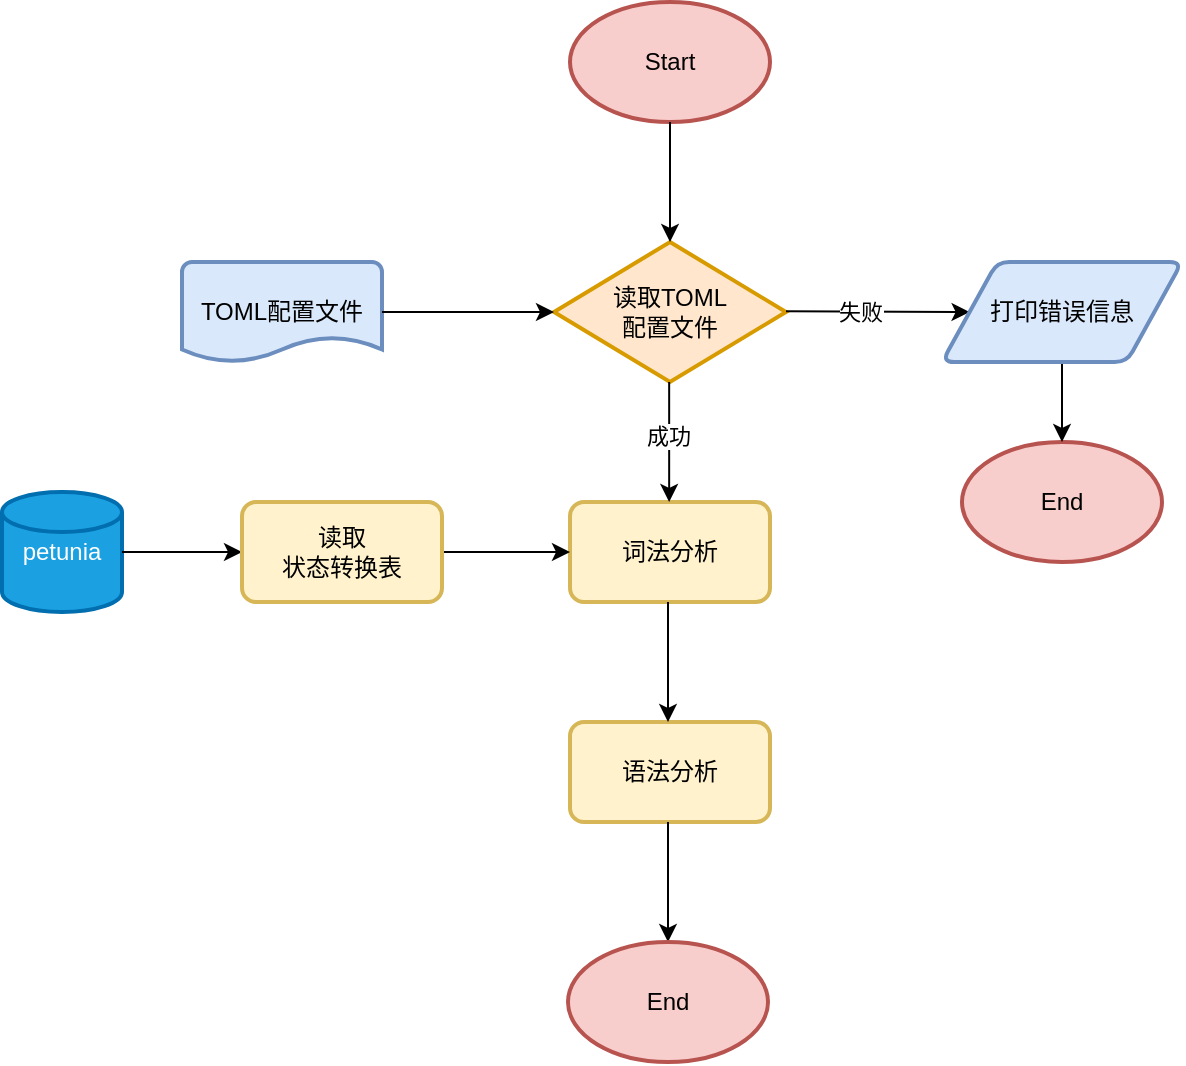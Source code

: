 <mxfile version="22.1.2" type="device">
  <diagram id="C5RBs43oDa-KdzZeNtuy" name="Page-1">
    <mxGraphModel dx="1114" dy="740" grid="1" gridSize="10" guides="1" tooltips="1" connect="1" arrows="1" fold="1" page="1" pageScale="1" pageWidth="827" pageHeight="1169" math="0" shadow="0">
      <root>
        <mxCell id="WIyWlLk6GJQsqaUBKTNV-0" />
        <mxCell id="WIyWlLk6GJQsqaUBKTNV-1" parent="WIyWlLk6GJQsqaUBKTNV-0" />
        <mxCell id="oNknz0KR-radrh1Kder6-9" value="Start" style="strokeWidth=2;html=1;shape=mxgraph.flowchart.start_1;whiteSpace=wrap;fillColor=#f8cecc;strokeColor=#b85450;" parent="WIyWlLk6GJQsqaUBKTNV-1" vertex="1">
          <mxGeometry x="364" y="40" width="100" height="60" as="geometry" />
        </mxCell>
        <mxCell id="oNknz0KR-radrh1Kder6-10" value="读取TOML&lt;br&gt;配置文件" style="strokeWidth=2;html=1;shape=mxgraph.flowchart.decision;whiteSpace=wrap;fillColor=#ffe6cc;strokeColor=#d79b00;" parent="WIyWlLk6GJQsqaUBKTNV-1" vertex="1">
          <mxGeometry x="356" y="160" width="116" height="70" as="geometry" />
        </mxCell>
        <mxCell id="oNknz0KR-radrh1Kder6-11" value="TOML配置文件" style="strokeWidth=2;html=1;shape=mxgraph.flowchart.document2;whiteSpace=wrap;size=0.25;fillColor=#dae8fc;strokeColor=#6c8ebf;" parent="WIyWlLk6GJQsqaUBKTNV-1" vertex="1">
          <mxGeometry x="170" y="170" width="100" height="50" as="geometry" />
        </mxCell>
        <mxCell id="oNknz0KR-radrh1Kder6-12" value="" style="endArrow=classic;html=1;rounded=0;exitX=1;exitY=0.5;exitDx=0;exitDy=0;exitPerimeter=0;entryX=0;entryY=0.5;entryDx=0;entryDy=0;entryPerimeter=0;" parent="WIyWlLk6GJQsqaUBKTNV-1" source="oNknz0KR-radrh1Kder6-11" target="oNknz0KR-radrh1Kder6-10" edge="1">
          <mxGeometry width="50" height="50" relative="1" as="geometry">
            <mxPoint x="300" y="165" as="sourcePoint" />
            <mxPoint x="350" y="115" as="targetPoint" />
          </mxGeometry>
        </mxCell>
        <mxCell id="oNknz0KR-radrh1Kder6-13" value="" style="endArrow=classic;html=1;rounded=0;exitX=0.5;exitY=1;exitDx=0;exitDy=0;exitPerimeter=0;entryX=0.5;entryY=0;entryDx=0;entryDy=0;entryPerimeter=0;" parent="WIyWlLk6GJQsqaUBKTNV-1" source="oNknz0KR-radrh1Kder6-9" target="oNknz0KR-radrh1Kder6-10" edge="1">
          <mxGeometry width="50" height="50" relative="1" as="geometry">
            <mxPoint x="480" y="130" as="sourcePoint" />
            <mxPoint x="420" y="150" as="targetPoint" />
          </mxGeometry>
        </mxCell>
        <mxCell id="oNknz0KR-radrh1Kder6-15" value="" style="endArrow=classic;html=1;rounded=0;exitX=1;exitY=0.5;exitDx=0;exitDy=0;exitPerimeter=0;entryX=0;entryY=0.5;entryDx=0;entryDy=0;" parent="WIyWlLk6GJQsqaUBKTNV-1" target="KXfBsduZVVeVkfVOu54k-2" edge="1">
          <mxGeometry width="50" height="50" relative="1" as="geometry">
            <mxPoint x="472" y="194.58" as="sourcePoint" />
            <mxPoint x="558" y="194.58" as="targetPoint" />
          </mxGeometry>
        </mxCell>
        <mxCell id="oNknz0KR-radrh1Kder6-18" value="失败" style="edgeLabel;html=1;align=center;verticalAlign=middle;resizable=0;points=[];" parent="oNknz0KR-radrh1Kder6-15" vertex="1" connectable="0">
          <mxGeometry x="-0.205" relative="1" as="geometry">
            <mxPoint as="offset" />
          </mxGeometry>
        </mxCell>
        <mxCell id="oNknz0KR-radrh1Kder6-16" value="End" style="strokeWidth=2;html=1;shape=mxgraph.flowchart.start_1;whiteSpace=wrap;fillColor=#f8cecc;strokeColor=#b85450;" parent="WIyWlLk6GJQsqaUBKTNV-1" vertex="1">
          <mxGeometry x="560" y="260" width="100" height="60" as="geometry" />
        </mxCell>
        <mxCell id="oNknz0KR-radrh1Kder6-17" value="" style="endArrow=classic;html=1;rounded=0;exitX=0.5;exitY=1;exitDx=0;exitDy=0;entryX=0.5;entryY=0;entryDx=0;entryDy=0;entryPerimeter=0;" parent="WIyWlLk6GJQsqaUBKTNV-1" target="oNknz0KR-radrh1Kder6-16" edge="1">
          <mxGeometry width="50" height="50" relative="1" as="geometry">
            <mxPoint x="610" y="220" as="sourcePoint" />
            <mxPoint x="750" y="200" as="targetPoint" />
          </mxGeometry>
        </mxCell>
        <mxCell id="oNknz0KR-radrh1Kder6-19" value="词法分析" style="rounded=1;whiteSpace=wrap;html=1;absoluteArcSize=1;arcSize=14;strokeWidth=2;fillColor=#fff2cc;strokeColor=#d6b656;" parent="WIyWlLk6GJQsqaUBKTNV-1" vertex="1">
          <mxGeometry x="364" y="290" width="100" height="50" as="geometry" />
        </mxCell>
        <mxCell id="oNknz0KR-radrh1Kder6-20" value="" style="endArrow=classic;html=1;rounded=0;exitX=0.5;exitY=1;exitDx=0;exitDy=0;exitPerimeter=0;entryX=0.5;entryY=0;entryDx=0;entryDy=0;entryPerimeter=0;" parent="WIyWlLk6GJQsqaUBKTNV-1" edge="1">
          <mxGeometry width="50" height="50" relative="1" as="geometry">
            <mxPoint x="413.58" y="230" as="sourcePoint" />
            <mxPoint x="413.58" y="290" as="targetPoint" />
          </mxGeometry>
        </mxCell>
        <mxCell id="oNknz0KR-radrh1Kder6-23" value="成功" style="edgeLabel;html=1;align=center;verticalAlign=middle;resizable=0;points=[];" parent="oNknz0KR-radrh1Kder6-20" vertex="1" connectable="0">
          <mxGeometry x="-0.122" y="-1" relative="1" as="geometry">
            <mxPoint as="offset" />
          </mxGeometry>
        </mxCell>
        <mxCell id="oNknz0KR-radrh1Kder6-24" value="语法分析" style="rounded=1;whiteSpace=wrap;html=1;absoluteArcSize=1;arcSize=14;strokeWidth=2;fillColor=#fff2cc;strokeColor=#d6b656;" parent="WIyWlLk6GJQsqaUBKTNV-1" vertex="1">
          <mxGeometry x="364" y="400" width="100" height="50" as="geometry" />
        </mxCell>
        <mxCell id="oNknz0KR-radrh1Kder6-25" value="" style="endArrow=classic;html=1;rounded=0;exitX=0.5;exitY=1;exitDx=0;exitDy=0;exitPerimeter=0;entryX=0.5;entryY=0;entryDx=0;entryDy=0;entryPerimeter=0;" parent="WIyWlLk6GJQsqaUBKTNV-1" edge="1">
          <mxGeometry width="50" height="50" relative="1" as="geometry">
            <mxPoint x="413" y="340" as="sourcePoint" />
            <mxPoint x="413" y="400" as="targetPoint" />
          </mxGeometry>
        </mxCell>
        <mxCell id="oNknz0KR-radrh1Kder6-27" value="" style="endArrow=classic;html=1;rounded=0;exitX=0.5;exitY=1;exitDx=0;exitDy=0;exitPerimeter=0;entryX=0.5;entryY=0;entryDx=0;entryDy=0;entryPerimeter=0;" parent="WIyWlLk6GJQsqaUBKTNV-1" edge="1">
          <mxGeometry width="50" height="50" relative="1" as="geometry">
            <mxPoint x="413" y="450" as="sourcePoint" />
            <mxPoint x="413" y="510" as="targetPoint" />
          </mxGeometry>
        </mxCell>
        <mxCell id="oNknz0KR-radrh1Kder6-28" value="End" style="strokeWidth=2;html=1;shape=mxgraph.flowchart.start_1;whiteSpace=wrap;fillColor=#f8cecc;strokeColor=#b85450;" parent="WIyWlLk6GJQsqaUBKTNV-1" vertex="1">
          <mxGeometry x="363" y="510" width="100" height="60" as="geometry" />
        </mxCell>
        <mxCell id="KXfBsduZVVeVkfVOu54k-1" value="" style="endArrow=classic;html=1;rounded=0;exitX=1;exitY=0.5;exitDx=0;exitDy=0;entryX=0;entryY=0.5;entryDx=0;entryDy=0;" parent="WIyWlLk6GJQsqaUBKTNV-1" source="KXfBsduZVVeVkfVOu54k-6" target="oNknz0KR-radrh1Kder6-19" edge="1">
          <mxGeometry width="50" height="50" relative="1" as="geometry">
            <mxPoint x="310.0" y="350" as="sourcePoint" />
            <mxPoint x="377.8" y="350" as="targetPoint" />
          </mxGeometry>
        </mxCell>
        <mxCell id="KXfBsduZVVeVkfVOu54k-2" value="打印错误信息" style="shape=parallelogram;html=1;strokeWidth=2;perimeter=parallelogramPerimeter;whiteSpace=wrap;rounded=1;arcSize=12;size=0.23;fillColor=#dae8fc;strokeColor=#6c8ebf;" parent="WIyWlLk6GJQsqaUBKTNV-1" vertex="1">
          <mxGeometry x="550" y="170" width="120" height="50" as="geometry" />
        </mxCell>
        <mxCell id="KXfBsduZVVeVkfVOu54k-3" value="petunia" style="strokeWidth=2;html=1;shape=mxgraph.flowchart.database;whiteSpace=wrap;fillColor=#1ba1e2;strokeColor=#006EAF;fontColor=#ffffff;" parent="WIyWlLk6GJQsqaUBKTNV-1" vertex="1">
          <mxGeometry x="80" y="285" width="60" height="60" as="geometry" />
        </mxCell>
        <mxCell id="KXfBsduZVVeVkfVOu54k-5" value="" style="endArrow=classic;html=1;rounded=0;entryX=0;entryY=0.5;entryDx=0;entryDy=0;exitX=1;exitY=0.5;exitDx=0;exitDy=0;exitPerimeter=0;" parent="WIyWlLk6GJQsqaUBKTNV-1" source="KXfBsduZVVeVkfVOu54k-3" target="KXfBsduZVVeVkfVOu54k-6" edge="1">
          <mxGeometry width="50" height="50" relative="1" as="geometry">
            <mxPoint x="160" y="315" as="sourcePoint" />
            <mxPoint x="200.0" y="370.34" as="targetPoint" />
          </mxGeometry>
        </mxCell>
        <mxCell id="KXfBsduZVVeVkfVOu54k-6" value="读取&lt;br&gt;状态转换表" style="rounded=1;whiteSpace=wrap;html=1;absoluteArcSize=1;arcSize=14;strokeWidth=2;fillColor=#fff2cc;strokeColor=#d6b656;" parent="WIyWlLk6GJQsqaUBKTNV-1" vertex="1">
          <mxGeometry x="200" y="290" width="100" height="50" as="geometry" />
        </mxCell>
      </root>
    </mxGraphModel>
  </diagram>
</mxfile>
